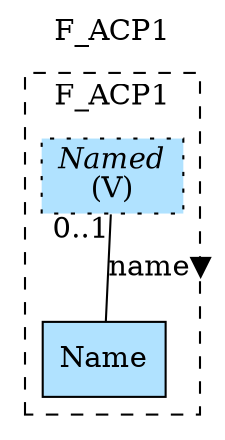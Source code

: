 digraph {graph[label=F_ACP1,labelloc=tl,labelfontsize=12];
subgraph cluster_F_ACP1{style=dashed;label=F_ACP1;
"Named"[shape=record,fillcolor=lightskyblue1,style ="filled,dotted",label=<{<I>Named</I><br/>(V)}>];
"Name"[shape=record,fillcolor=lightskyblue1,style = filled,label="Name"];

"Named"->"Name"[label="name▼",dir=none,taillabel="0..1",headlabel=""];

}
}